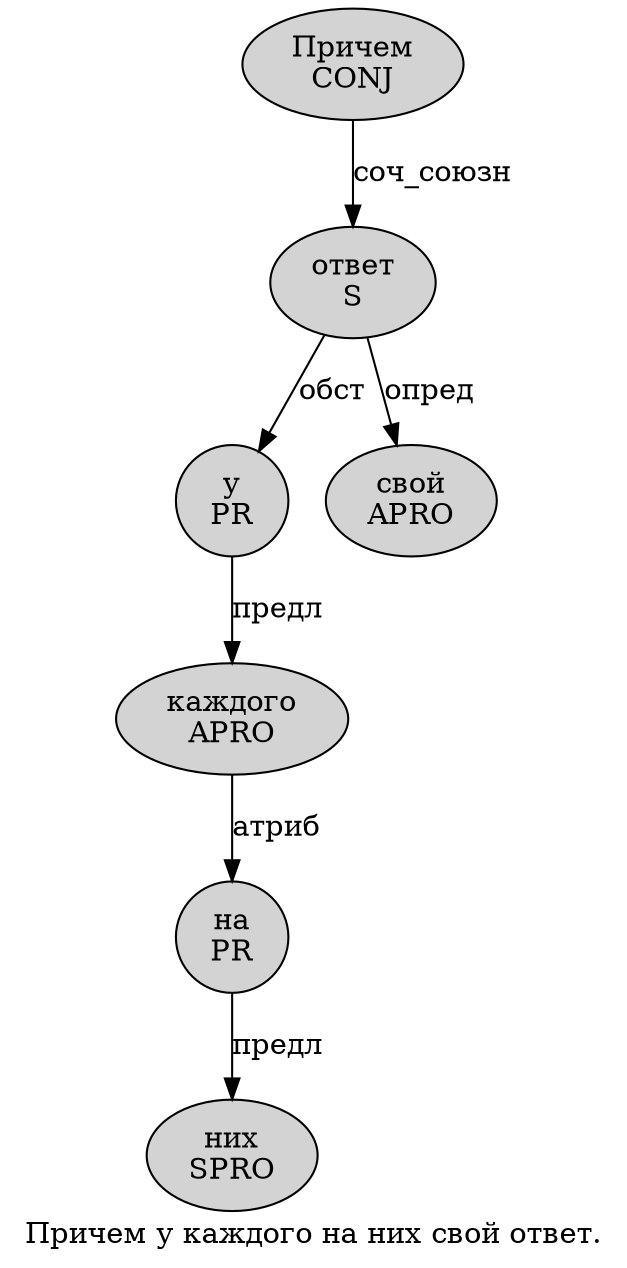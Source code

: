 digraph SENTENCE_1785 {
	graph [label="Причем у каждого на них свой ответ."]
	node [style=filled]
		0 [label="Причем
CONJ" color="" fillcolor=lightgray penwidth=1 shape=ellipse]
		1 [label="у
PR" color="" fillcolor=lightgray penwidth=1 shape=ellipse]
		2 [label="каждого
APRO" color="" fillcolor=lightgray penwidth=1 shape=ellipse]
		3 [label="на
PR" color="" fillcolor=lightgray penwidth=1 shape=ellipse]
		4 [label="них
SPRO" color="" fillcolor=lightgray penwidth=1 shape=ellipse]
		5 [label="свой
APRO" color="" fillcolor=lightgray penwidth=1 shape=ellipse]
		6 [label="ответ
S" color="" fillcolor=lightgray penwidth=1 shape=ellipse]
			6 -> 1 [label="обст"]
			6 -> 5 [label="опред"]
			2 -> 3 [label="атриб"]
			0 -> 6 [label="соч_союзн"]
			3 -> 4 [label="предл"]
			1 -> 2 [label="предл"]
}